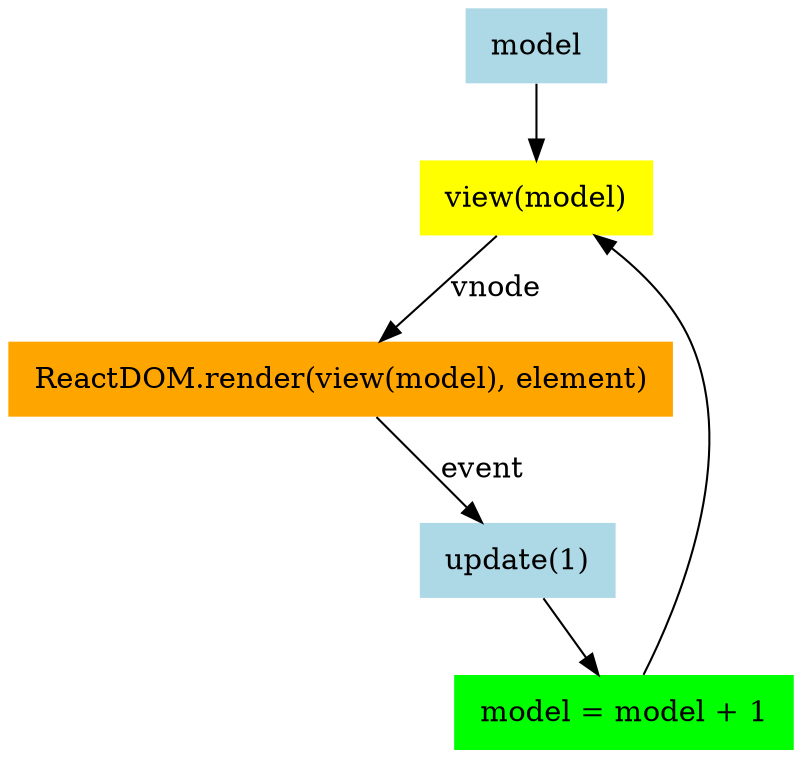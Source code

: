 digraph meiosistutorial {
  model [shape="plaintext", style="filled", fillcolor="lightblue", label=<
    <table border="0">
      <tr>
        <td>model</td>
      </tr>
    </table>
  >]

  view [shape="plaintext", style="filled", fillcolor="yellow", label=<
    <table border="0">
      <tr>
        <td>view(model)</td>
      </tr>
    </table>
  >]

  render [shape="plaintext", style="filled", fillcolor="orange", label=<
    <table border="0">
      <tr>
        <td>ReactDOM.render(view(model), element)</td>
      </tr>
    </table>
  >]

  update [shape="plaintext", style="filled", fillcolor="lightblue", label=<
    <table border="0">
      <tr>
        <td>update(1)</td>
      </tr>
    </table>
  >]

  modelupdate [shape="plaintext", style="filled", fillcolor="green", label=<
    <table border="0">
      <tr>
        <td>model = model + 1</td>
      </tr>
    </table>
  >]

  model -> view
  view -> render [label="vnode"]
  render -> update [label="event"]
  update -> modelupdate
  modelupdate -> view
}